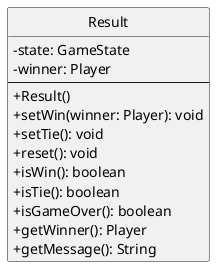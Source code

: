 ' Generated by UML Generator
' Encoded: NP112u9048Nl-olcg8JGsPETeaCK6NHUTR2XTOoTrQZelxUh4jfbU7mpx_6OJ9oshckCaXlnNLlTG6cqoCOvIqNdS5UsdDCBOQskL26KP4k3IWrNS4BfZ8Et0aXybCCKjhh1FCZ07iICDeMZqK-qWIH-h4PR50Sjw2x4qV8oJg5lgPhsPy9eHYnwDWSa8S63ecqDQXxPv5gmKExGe_rRr4C77lclQy1x5D7r49JxZt2jFafbo9N_sHS
' URL: http://www.plantuml.com/plantuml/uml/NP112u9048Nl-olcg8JGsPETeaCK6NHUTR2XTOoTrQZelxUh4jfbU7mpx_6OJ9oshckCaXlnNLlTG6cqoCOvIqNdS5UsdDCBOQskL26KP4k3IWrNS4BfZ8Et0aXybCCKjhh1FCZ07iICDeMZqK-qWIH-h4PR50Sjw2x4qV8oJg5lgPhsPy9eHYnwDWSa8S63ecqDQXxPv5gmKExGe_rRr4C77lclQy1x5D7r49JxZt2jFafbo9N_sHS
' Generated on: 2025-10-27T20:15:49.714440

@startuml
skinparam classAttributeIconSize 0
hide circle

class Result {
  -state: GameState
  -winner: Player
  --
  +Result()
  +setWin(winner: Player): void
  +setTie(): void
  +reset(): void
  +isWin(): boolean
  +isTie(): boolean
  +isGameOver(): boolean
  +getWinner(): Player
  +getMessage(): String
}

@enduml